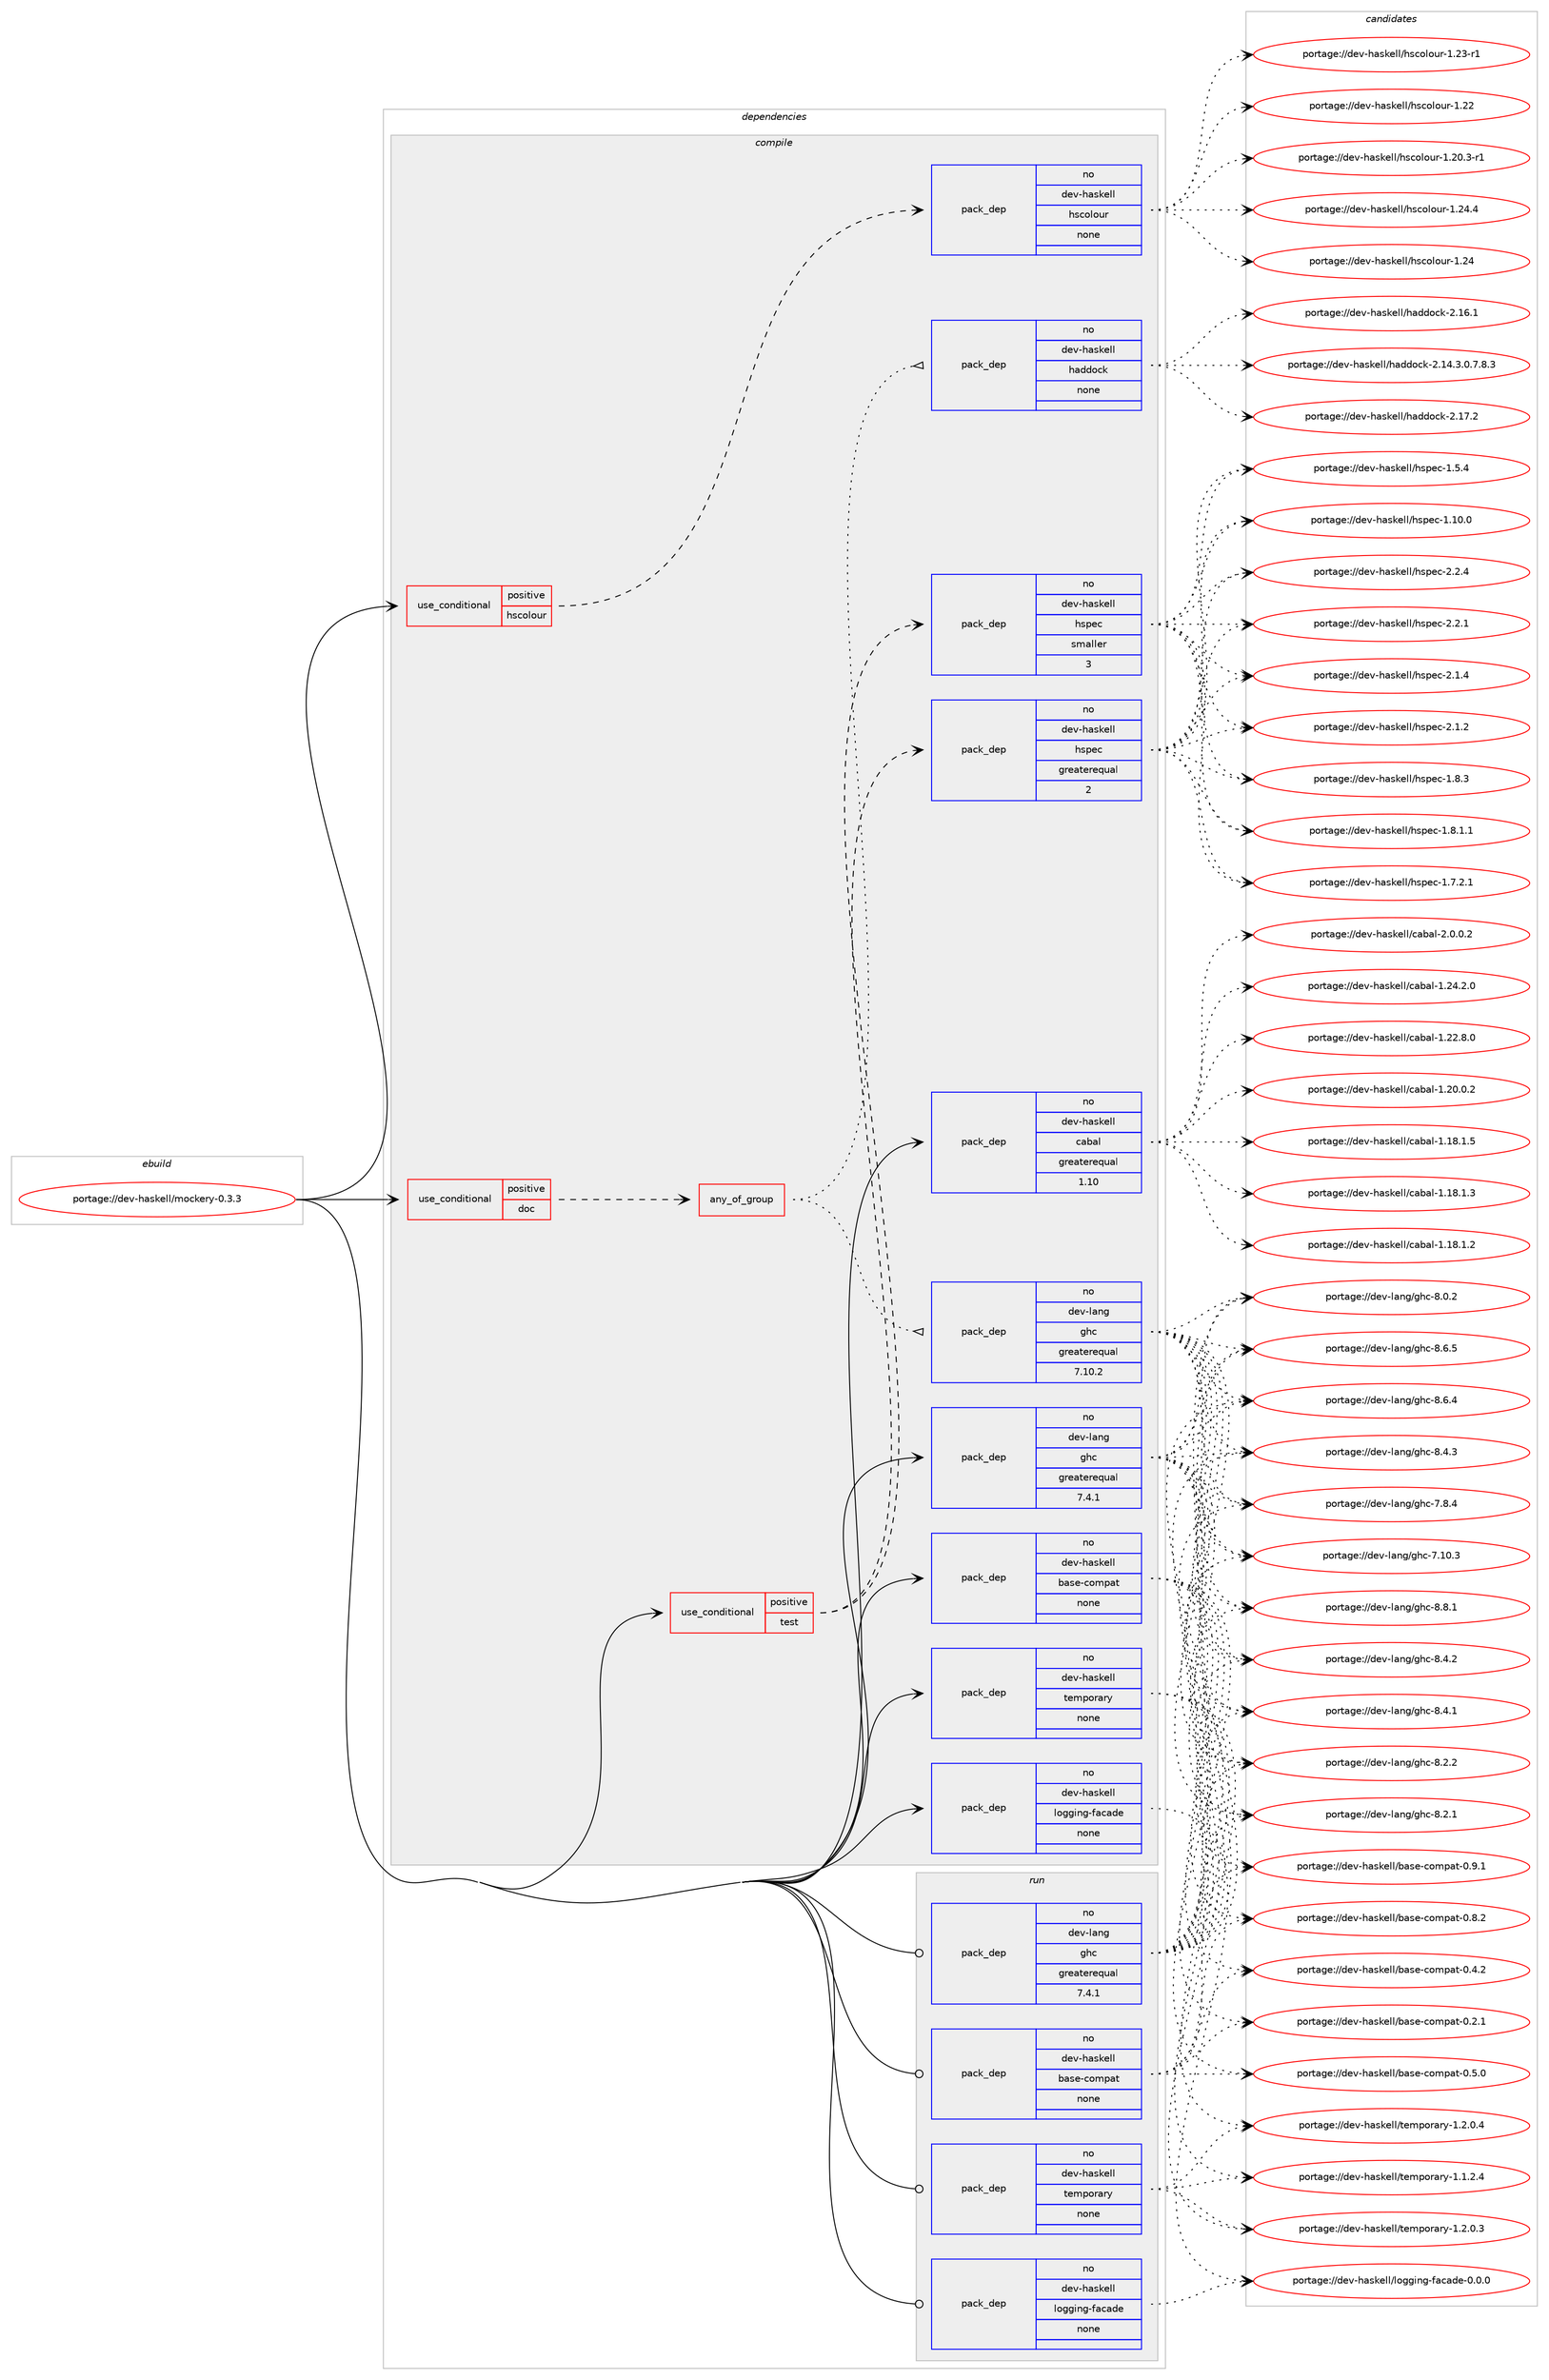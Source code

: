 digraph prolog {

# *************
# Graph options
# *************

newrank=true;
concentrate=true;
compound=true;
graph [rankdir=LR,fontname=Helvetica,fontsize=10,ranksep=1.5];#, ranksep=2.5, nodesep=0.2];
edge  [arrowhead=vee];
node  [fontname=Helvetica,fontsize=10];

# **********
# The ebuild
# **********

subgraph cluster_leftcol {
color=gray;
label=<<i>ebuild</i>>;
id [label="portage://dev-haskell/mockery-0.3.3", color=red, width=4, href="../dev-haskell/mockery-0.3.3.svg"];
}

# ****************
# The dependencies
# ****************

subgraph cluster_midcol {
color=gray;
label=<<i>dependencies</i>>;
subgraph cluster_compile {
fillcolor="#eeeeee";
style=filled;
label=<<i>compile</i>>;
subgraph cond132697 {
dependency552201 [label=<<TABLE BORDER="0" CELLBORDER="1" CELLSPACING="0" CELLPADDING="4"><TR><TD ROWSPAN="3" CELLPADDING="10">use_conditional</TD></TR><TR><TD>positive</TD></TR><TR><TD>doc</TD></TR></TABLE>>, shape=none, color=red];
subgraph any6069 {
dependency552202 [label=<<TABLE BORDER="0" CELLBORDER="1" CELLSPACING="0" CELLPADDING="4"><TR><TD CELLPADDING="10">any_of_group</TD></TR></TABLE>>, shape=none, color=red];subgraph pack413198 {
dependency552203 [label=<<TABLE BORDER="0" CELLBORDER="1" CELLSPACING="0" CELLPADDING="4" WIDTH="220"><TR><TD ROWSPAN="6" CELLPADDING="30">pack_dep</TD></TR><TR><TD WIDTH="110">no</TD></TR><TR><TD>dev-haskell</TD></TR><TR><TD>haddock</TD></TR><TR><TD>none</TD></TR><TR><TD></TD></TR></TABLE>>, shape=none, color=blue];
}
dependency552202:e -> dependency552203:w [weight=20,style="dotted",arrowhead="oinv"];
subgraph pack413199 {
dependency552204 [label=<<TABLE BORDER="0" CELLBORDER="1" CELLSPACING="0" CELLPADDING="4" WIDTH="220"><TR><TD ROWSPAN="6" CELLPADDING="30">pack_dep</TD></TR><TR><TD WIDTH="110">no</TD></TR><TR><TD>dev-lang</TD></TR><TR><TD>ghc</TD></TR><TR><TD>greaterequal</TD></TR><TR><TD>7.10.2</TD></TR></TABLE>>, shape=none, color=blue];
}
dependency552202:e -> dependency552204:w [weight=20,style="dotted",arrowhead="oinv"];
}
dependency552201:e -> dependency552202:w [weight=20,style="dashed",arrowhead="vee"];
}
id:e -> dependency552201:w [weight=20,style="solid",arrowhead="vee"];
subgraph cond132698 {
dependency552205 [label=<<TABLE BORDER="0" CELLBORDER="1" CELLSPACING="0" CELLPADDING="4"><TR><TD ROWSPAN="3" CELLPADDING="10">use_conditional</TD></TR><TR><TD>positive</TD></TR><TR><TD>hscolour</TD></TR></TABLE>>, shape=none, color=red];
subgraph pack413200 {
dependency552206 [label=<<TABLE BORDER="0" CELLBORDER="1" CELLSPACING="0" CELLPADDING="4" WIDTH="220"><TR><TD ROWSPAN="6" CELLPADDING="30">pack_dep</TD></TR><TR><TD WIDTH="110">no</TD></TR><TR><TD>dev-haskell</TD></TR><TR><TD>hscolour</TD></TR><TR><TD>none</TD></TR><TR><TD></TD></TR></TABLE>>, shape=none, color=blue];
}
dependency552205:e -> dependency552206:w [weight=20,style="dashed",arrowhead="vee"];
}
id:e -> dependency552205:w [weight=20,style="solid",arrowhead="vee"];
subgraph cond132699 {
dependency552207 [label=<<TABLE BORDER="0" CELLBORDER="1" CELLSPACING="0" CELLPADDING="4"><TR><TD ROWSPAN="3" CELLPADDING="10">use_conditional</TD></TR><TR><TD>positive</TD></TR><TR><TD>test</TD></TR></TABLE>>, shape=none, color=red];
subgraph pack413201 {
dependency552208 [label=<<TABLE BORDER="0" CELLBORDER="1" CELLSPACING="0" CELLPADDING="4" WIDTH="220"><TR><TD ROWSPAN="6" CELLPADDING="30">pack_dep</TD></TR><TR><TD WIDTH="110">no</TD></TR><TR><TD>dev-haskell</TD></TR><TR><TD>hspec</TD></TR><TR><TD>greaterequal</TD></TR><TR><TD>2</TD></TR></TABLE>>, shape=none, color=blue];
}
dependency552207:e -> dependency552208:w [weight=20,style="dashed",arrowhead="vee"];
subgraph pack413202 {
dependency552209 [label=<<TABLE BORDER="0" CELLBORDER="1" CELLSPACING="0" CELLPADDING="4" WIDTH="220"><TR><TD ROWSPAN="6" CELLPADDING="30">pack_dep</TD></TR><TR><TD WIDTH="110">no</TD></TR><TR><TD>dev-haskell</TD></TR><TR><TD>hspec</TD></TR><TR><TD>smaller</TD></TR><TR><TD>3</TD></TR></TABLE>>, shape=none, color=blue];
}
dependency552207:e -> dependency552209:w [weight=20,style="dashed",arrowhead="vee"];
}
id:e -> dependency552207:w [weight=20,style="solid",arrowhead="vee"];
subgraph pack413203 {
dependency552210 [label=<<TABLE BORDER="0" CELLBORDER="1" CELLSPACING="0" CELLPADDING="4" WIDTH="220"><TR><TD ROWSPAN="6" CELLPADDING="30">pack_dep</TD></TR><TR><TD WIDTH="110">no</TD></TR><TR><TD>dev-haskell</TD></TR><TR><TD>base-compat</TD></TR><TR><TD>none</TD></TR><TR><TD></TD></TR></TABLE>>, shape=none, color=blue];
}
id:e -> dependency552210:w [weight=20,style="solid",arrowhead="vee"];
subgraph pack413204 {
dependency552211 [label=<<TABLE BORDER="0" CELLBORDER="1" CELLSPACING="0" CELLPADDING="4" WIDTH="220"><TR><TD ROWSPAN="6" CELLPADDING="30">pack_dep</TD></TR><TR><TD WIDTH="110">no</TD></TR><TR><TD>dev-haskell</TD></TR><TR><TD>cabal</TD></TR><TR><TD>greaterequal</TD></TR><TR><TD>1.10</TD></TR></TABLE>>, shape=none, color=blue];
}
id:e -> dependency552211:w [weight=20,style="solid",arrowhead="vee"];
subgraph pack413205 {
dependency552212 [label=<<TABLE BORDER="0" CELLBORDER="1" CELLSPACING="0" CELLPADDING="4" WIDTH="220"><TR><TD ROWSPAN="6" CELLPADDING="30">pack_dep</TD></TR><TR><TD WIDTH="110">no</TD></TR><TR><TD>dev-haskell</TD></TR><TR><TD>logging-facade</TD></TR><TR><TD>none</TD></TR><TR><TD></TD></TR></TABLE>>, shape=none, color=blue];
}
id:e -> dependency552212:w [weight=20,style="solid",arrowhead="vee"];
subgraph pack413206 {
dependency552213 [label=<<TABLE BORDER="0" CELLBORDER="1" CELLSPACING="0" CELLPADDING="4" WIDTH="220"><TR><TD ROWSPAN="6" CELLPADDING="30">pack_dep</TD></TR><TR><TD WIDTH="110">no</TD></TR><TR><TD>dev-haskell</TD></TR><TR><TD>temporary</TD></TR><TR><TD>none</TD></TR><TR><TD></TD></TR></TABLE>>, shape=none, color=blue];
}
id:e -> dependency552213:w [weight=20,style="solid",arrowhead="vee"];
subgraph pack413207 {
dependency552214 [label=<<TABLE BORDER="0" CELLBORDER="1" CELLSPACING="0" CELLPADDING="4" WIDTH="220"><TR><TD ROWSPAN="6" CELLPADDING="30">pack_dep</TD></TR><TR><TD WIDTH="110">no</TD></TR><TR><TD>dev-lang</TD></TR><TR><TD>ghc</TD></TR><TR><TD>greaterequal</TD></TR><TR><TD>7.4.1</TD></TR></TABLE>>, shape=none, color=blue];
}
id:e -> dependency552214:w [weight=20,style="solid",arrowhead="vee"];
}
subgraph cluster_compileandrun {
fillcolor="#eeeeee";
style=filled;
label=<<i>compile and run</i>>;
}
subgraph cluster_run {
fillcolor="#eeeeee";
style=filled;
label=<<i>run</i>>;
subgraph pack413208 {
dependency552215 [label=<<TABLE BORDER="0" CELLBORDER="1" CELLSPACING="0" CELLPADDING="4" WIDTH="220"><TR><TD ROWSPAN="6" CELLPADDING="30">pack_dep</TD></TR><TR><TD WIDTH="110">no</TD></TR><TR><TD>dev-haskell</TD></TR><TR><TD>base-compat</TD></TR><TR><TD>none</TD></TR><TR><TD></TD></TR></TABLE>>, shape=none, color=blue];
}
id:e -> dependency552215:w [weight=20,style="solid",arrowhead="odot"];
subgraph pack413209 {
dependency552216 [label=<<TABLE BORDER="0" CELLBORDER="1" CELLSPACING="0" CELLPADDING="4" WIDTH="220"><TR><TD ROWSPAN="6" CELLPADDING="30">pack_dep</TD></TR><TR><TD WIDTH="110">no</TD></TR><TR><TD>dev-haskell</TD></TR><TR><TD>logging-facade</TD></TR><TR><TD>none</TD></TR><TR><TD></TD></TR></TABLE>>, shape=none, color=blue];
}
id:e -> dependency552216:w [weight=20,style="solid",arrowhead="odot"];
subgraph pack413210 {
dependency552217 [label=<<TABLE BORDER="0" CELLBORDER="1" CELLSPACING="0" CELLPADDING="4" WIDTH="220"><TR><TD ROWSPAN="6" CELLPADDING="30">pack_dep</TD></TR><TR><TD WIDTH="110">no</TD></TR><TR><TD>dev-haskell</TD></TR><TR><TD>temporary</TD></TR><TR><TD>none</TD></TR><TR><TD></TD></TR></TABLE>>, shape=none, color=blue];
}
id:e -> dependency552217:w [weight=20,style="solid",arrowhead="odot"];
subgraph pack413211 {
dependency552218 [label=<<TABLE BORDER="0" CELLBORDER="1" CELLSPACING="0" CELLPADDING="4" WIDTH="220"><TR><TD ROWSPAN="6" CELLPADDING="30">pack_dep</TD></TR><TR><TD WIDTH="110">no</TD></TR><TR><TD>dev-lang</TD></TR><TR><TD>ghc</TD></TR><TR><TD>greaterequal</TD></TR><TR><TD>7.4.1</TD></TR></TABLE>>, shape=none, color=blue];
}
id:e -> dependency552218:w [weight=20,style="solid",arrowhead="odot"];
}
}

# **************
# The candidates
# **************

subgraph cluster_choices {
rank=same;
color=gray;
label=<<i>candidates</i>>;

subgraph choice413198 {
color=black;
nodesep=1;
choice100101118451049711510710110810847104971001001119910745504649554650 [label="portage://dev-haskell/haddock-2.17.2", color=red, width=4,href="../dev-haskell/haddock-2.17.2.svg"];
choice100101118451049711510710110810847104971001001119910745504649544649 [label="portage://dev-haskell/haddock-2.16.1", color=red, width=4,href="../dev-haskell/haddock-2.16.1.svg"];
choice1001011184510497115107101108108471049710010011199107455046495246514648465546564651 [label="portage://dev-haskell/haddock-2.14.3.0.7.8.3", color=red, width=4,href="../dev-haskell/haddock-2.14.3.0.7.8.3.svg"];
dependency552203:e -> choice100101118451049711510710110810847104971001001119910745504649554650:w [style=dotted,weight="100"];
dependency552203:e -> choice100101118451049711510710110810847104971001001119910745504649544649:w [style=dotted,weight="100"];
dependency552203:e -> choice1001011184510497115107101108108471049710010011199107455046495246514648465546564651:w [style=dotted,weight="100"];
}
subgraph choice413199 {
color=black;
nodesep=1;
choice10010111845108971101034710310499455646564649 [label="portage://dev-lang/ghc-8.8.1", color=red, width=4,href="../dev-lang/ghc-8.8.1.svg"];
choice10010111845108971101034710310499455646544653 [label="portage://dev-lang/ghc-8.6.5", color=red, width=4,href="../dev-lang/ghc-8.6.5.svg"];
choice10010111845108971101034710310499455646544652 [label="portage://dev-lang/ghc-8.6.4", color=red, width=4,href="../dev-lang/ghc-8.6.4.svg"];
choice10010111845108971101034710310499455646524651 [label="portage://dev-lang/ghc-8.4.3", color=red, width=4,href="../dev-lang/ghc-8.4.3.svg"];
choice10010111845108971101034710310499455646524650 [label="portage://dev-lang/ghc-8.4.2", color=red, width=4,href="../dev-lang/ghc-8.4.2.svg"];
choice10010111845108971101034710310499455646524649 [label="portage://dev-lang/ghc-8.4.1", color=red, width=4,href="../dev-lang/ghc-8.4.1.svg"];
choice10010111845108971101034710310499455646504650 [label="portage://dev-lang/ghc-8.2.2", color=red, width=4,href="../dev-lang/ghc-8.2.2.svg"];
choice10010111845108971101034710310499455646504649 [label="portage://dev-lang/ghc-8.2.1", color=red, width=4,href="../dev-lang/ghc-8.2.1.svg"];
choice10010111845108971101034710310499455646484650 [label="portage://dev-lang/ghc-8.0.2", color=red, width=4,href="../dev-lang/ghc-8.0.2.svg"];
choice10010111845108971101034710310499455546564652 [label="portage://dev-lang/ghc-7.8.4", color=red, width=4,href="../dev-lang/ghc-7.8.4.svg"];
choice1001011184510897110103471031049945554649484651 [label="portage://dev-lang/ghc-7.10.3", color=red, width=4,href="../dev-lang/ghc-7.10.3.svg"];
dependency552204:e -> choice10010111845108971101034710310499455646564649:w [style=dotted,weight="100"];
dependency552204:e -> choice10010111845108971101034710310499455646544653:w [style=dotted,weight="100"];
dependency552204:e -> choice10010111845108971101034710310499455646544652:w [style=dotted,weight="100"];
dependency552204:e -> choice10010111845108971101034710310499455646524651:w [style=dotted,weight="100"];
dependency552204:e -> choice10010111845108971101034710310499455646524650:w [style=dotted,weight="100"];
dependency552204:e -> choice10010111845108971101034710310499455646524649:w [style=dotted,weight="100"];
dependency552204:e -> choice10010111845108971101034710310499455646504650:w [style=dotted,weight="100"];
dependency552204:e -> choice10010111845108971101034710310499455646504649:w [style=dotted,weight="100"];
dependency552204:e -> choice10010111845108971101034710310499455646484650:w [style=dotted,weight="100"];
dependency552204:e -> choice10010111845108971101034710310499455546564652:w [style=dotted,weight="100"];
dependency552204:e -> choice1001011184510897110103471031049945554649484651:w [style=dotted,weight="100"];
}
subgraph choice413200 {
color=black;
nodesep=1;
choice1001011184510497115107101108108471041159911110811111711445494650524652 [label="portage://dev-haskell/hscolour-1.24.4", color=red, width=4,href="../dev-haskell/hscolour-1.24.4.svg"];
choice100101118451049711510710110810847104115991111081111171144549465052 [label="portage://dev-haskell/hscolour-1.24", color=red, width=4,href="../dev-haskell/hscolour-1.24.svg"];
choice1001011184510497115107101108108471041159911110811111711445494650514511449 [label="portage://dev-haskell/hscolour-1.23-r1", color=red, width=4,href="../dev-haskell/hscolour-1.23-r1.svg"];
choice100101118451049711510710110810847104115991111081111171144549465050 [label="portage://dev-haskell/hscolour-1.22", color=red, width=4,href="../dev-haskell/hscolour-1.22.svg"];
choice10010111845104971151071011081084710411599111108111117114454946504846514511449 [label="portage://dev-haskell/hscolour-1.20.3-r1", color=red, width=4,href="../dev-haskell/hscolour-1.20.3-r1.svg"];
dependency552206:e -> choice1001011184510497115107101108108471041159911110811111711445494650524652:w [style=dotted,weight="100"];
dependency552206:e -> choice100101118451049711510710110810847104115991111081111171144549465052:w [style=dotted,weight="100"];
dependency552206:e -> choice1001011184510497115107101108108471041159911110811111711445494650514511449:w [style=dotted,weight="100"];
dependency552206:e -> choice100101118451049711510710110810847104115991111081111171144549465050:w [style=dotted,weight="100"];
dependency552206:e -> choice10010111845104971151071011081084710411599111108111117114454946504846514511449:w [style=dotted,weight="100"];
}
subgraph choice413201 {
color=black;
nodesep=1;
choice10010111845104971151071011081084710411511210199455046504652 [label="portage://dev-haskell/hspec-2.2.4", color=red, width=4,href="../dev-haskell/hspec-2.2.4.svg"];
choice10010111845104971151071011081084710411511210199455046504649 [label="portage://dev-haskell/hspec-2.2.1", color=red, width=4,href="../dev-haskell/hspec-2.2.1.svg"];
choice10010111845104971151071011081084710411511210199455046494652 [label="portage://dev-haskell/hspec-2.1.4", color=red, width=4,href="../dev-haskell/hspec-2.1.4.svg"];
choice10010111845104971151071011081084710411511210199455046494650 [label="portage://dev-haskell/hspec-2.1.2", color=red, width=4,href="../dev-haskell/hspec-2.1.2.svg"];
choice10010111845104971151071011081084710411511210199454946564651 [label="portage://dev-haskell/hspec-1.8.3", color=red, width=4,href="../dev-haskell/hspec-1.8.3.svg"];
choice100101118451049711510710110810847104115112101994549465646494649 [label="portage://dev-haskell/hspec-1.8.1.1", color=red, width=4,href="../dev-haskell/hspec-1.8.1.1.svg"];
choice100101118451049711510710110810847104115112101994549465546504649 [label="portage://dev-haskell/hspec-1.7.2.1", color=red, width=4,href="../dev-haskell/hspec-1.7.2.1.svg"];
choice10010111845104971151071011081084710411511210199454946534652 [label="portage://dev-haskell/hspec-1.5.4", color=red, width=4,href="../dev-haskell/hspec-1.5.4.svg"];
choice1001011184510497115107101108108471041151121019945494649484648 [label="portage://dev-haskell/hspec-1.10.0", color=red, width=4,href="../dev-haskell/hspec-1.10.0.svg"];
dependency552208:e -> choice10010111845104971151071011081084710411511210199455046504652:w [style=dotted,weight="100"];
dependency552208:e -> choice10010111845104971151071011081084710411511210199455046504649:w [style=dotted,weight="100"];
dependency552208:e -> choice10010111845104971151071011081084710411511210199455046494652:w [style=dotted,weight="100"];
dependency552208:e -> choice10010111845104971151071011081084710411511210199455046494650:w [style=dotted,weight="100"];
dependency552208:e -> choice10010111845104971151071011081084710411511210199454946564651:w [style=dotted,weight="100"];
dependency552208:e -> choice100101118451049711510710110810847104115112101994549465646494649:w [style=dotted,weight="100"];
dependency552208:e -> choice100101118451049711510710110810847104115112101994549465546504649:w [style=dotted,weight="100"];
dependency552208:e -> choice10010111845104971151071011081084710411511210199454946534652:w [style=dotted,weight="100"];
dependency552208:e -> choice1001011184510497115107101108108471041151121019945494649484648:w [style=dotted,weight="100"];
}
subgraph choice413202 {
color=black;
nodesep=1;
choice10010111845104971151071011081084710411511210199455046504652 [label="portage://dev-haskell/hspec-2.2.4", color=red, width=4,href="../dev-haskell/hspec-2.2.4.svg"];
choice10010111845104971151071011081084710411511210199455046504649 [label="portage://dev-haskell/hspec-2.2.1", color=red, width=4,href="../dev-haskell/hspec-2.2.1.svg"];
choice10010111845104971151071011081084710411511210199455046494652 [label="portage://dev-haskell/hspec-2.1.4", color=red, width=4,href="../dev-haskell/hspec-2.1.4.svg"];
choice10010111845104971151071011081084710411511210199455046494650 [label="portage://dev-haskell/hspec-2.1.2", color=red, width=4,href="../dev-haskell/hspec-2.1.2.svg"];
choice10010111845104971151071011081084710411511210199454946564651 [label="portage://dev-haskell/hspec-1.8.3", color=red, width=4,href="../dev-haskell/hspec-1.8.3.svg"];
choice100101118451049711510710110810847104115112101994549465646494649 [label="portage://dev-haskell/hspec-1.8.1.1", color=red, width=4,href="../dev-haskell/hspec-1.8.1.1.svg"];
choice100101118451049711510710110810847104115112101994549465546504649 [label="portage://dev-haskell/hspec-1.7.2.1", color=red, width=4,href="../dev-haskell/hspec-1.7.2.1.svg"];
choice10010111845104971151071011081084710411511210199454946534652 [label="portage://dev-haskell/hspec-1.5.4", color=red, width=4,href="../dev-haskell/hspec-1.5.4.svg"];
choice1001011184510497115107101108108471041151121019945494649484648 [label="portage://dev-haskell/hspec-1.10.0", color=red, width=4,href="../dev-haskell/hspec-1.10.0.svg"];
dependency552209:e -> choice10010111845104971151071011081084710411511210199455046504652:w [style=dotted,weight="100"];
dependency552209:e -> choice10010111845104971151071011081084710411511210199455046504649:w [style=dotted,weight="100"];
dependency552209:e -> choice10010111845104971151071011081084710411511210199455046494652:w [style=dotted,weight="100"];
dependency552209:e -> choice10010111845104971151071011081084710411511210199455046494650:w [style=dotted,weight="100"];
dependency552209:e -> choice10010111845104971151071011081084710411511210199454946564651:w [style=dotted,weight="100"];
dependency552209:e -> choice100101118451049711510710110810847104115112101994549465646494649:w [style=dotted,weight="100"];
dependency552209:e -> choice100101118451049711510710110810847104115112101994549465546504649:w [style=dotted,weight="100"];
dependency552209:e -> choice10010111845104971151071011081084710411511210199454946534652:w [style=dotted,weight="100"];
dependency552209:e -> choice1001011184510497115107101108108471041151121019945494649484648:w [style=dotted,weight="100"];
}
subgraph choice413203 {
color=black;
nodesep=1;
choice1001011184510497115107101108108479897115101459911110911297116454846574649 [label="portage://dev-haskell/base-compat-0.9.1", color=red, width=4,href="../dev-haskell/base-compat-0.9.1.svg"];
choice1001011184510497115107101108108479897115101459911110911297116454846564650 [label="portage://dev-haskell/base-compat-0.8.2", color=red, width=4,href="../dev-haskell/base-compat-0.8.2.svg"];
choice1001011184510497115107101108108479897115101459911110911297116454846534648 [label="portage://dev-haskell/base-compat-0.5.0", color=red, width=4,href="../dev-haskell/base-compat-0.5.0.svg"];
choice1001011184510497115107101108108479897115101459911110911297116454846524650 [label="portage://dev-haskell/base-compat-0.4.2", color=red, width=4,href="../dev-haskell/base-compat-0.4.2.svg"];
choice1001011184510497115107101108108479897115101459911110911297116454846504649 [label="portage://dev-haskell/base-compat-0.2.1", color=red, width=4,href="../dev-haskell/base-compat-0.2.1.svg"];
dependency552210:e -> choice1001011184510497115107101108108479897115101459911110911297116454846574649:w [style=dotted,weight="100"];
dependency552210:e -> choice1001011184510497115107101108108479897115101459911110911297116454846564650:w [style=dotted,weight="100"];
dependency552210:e -> choice1001011184510497115107101108108479897115101459911110911297116454846534648:w [style=dotted,weight="100"];
dependency552210:e -> choice1001011184510497115107101108108479897115101459911110911297116454846524650:w [style=dotted,weight="100"];
dependency552210:e -> choice1001011184510497115107101108108479897115101459911110911297116454846504649:w [style=dotted,weight="100"];
}
subgraph choice413204 {
color=black;
nodesep=1;
choice100101118451049711510710110810847999798971084550464846484650 [label="portage://dev-haskell/cabal-2.0.0.2", color=red, width=4,href="../dev-haskell/cabal-2.0.0.2.svg"];
choice10010111845104971151071011081084799979897108454946505246504648 [label="portage://dev-haskell/cabal-1.24.2.0", color=red, width=4,href="../dev-haskell/cabal-1.24.2.0.svg"];
choice10010111845104971151071011081084799979897108454946505046564648 [label="portage://dev-haskell/cabal-1.22.8.0", color=red, width=4,href="../dev-haskell/cabal-1.22.8.0.svg"];
choice10010111845104971151071011081084799979897108454946504846484650 [label="portage://dev-haskell/cabal-1.20.0.2", color=red, width=4,href="../dev-haskell/cabal-1.20.0.2.svg"];
choice10010111845104971151071011081084799979897108454946495646494653 [label="portage://dev-haskell/cabal-1.18.1.5", color=red, width=4,href="../dev-haskell/cabal-1.18.1.5.svg"];
choice10010111845104971151071011081084799979897108454946495646494651 [label="portage://dev-haskell/cabal-1.18.1.3", color=red, width=4,href="../dev-haskell/cabal-1.18.1.3.svg"];
choice10010111845104971151071011081084799979897108454946495646494650 [label="portage://dev-haskell/cabal-1.18.1.2", color=red, width=4,href="../dev-haskell/cabal-1.18.1.2.svg"];
dependency552211:e -> choice100101118451049711510710110810847999798971084550464846484650:w [style=dotted,weight="100"];
dependency552211:e -> choice10010111845104971151071011081084799979897108454946505246504648:w [style=dotted,weight="100"];
dependency552211:e -> choice10010111845104971151071011081084799979897108454946505046564648:w [style=dotted,weight="100"];
dependency552211:e -> choice10010111845104971151071011081084799979897108454946504846484650:w [style=dotted,weight="100"];
dependency552211:e -> choice10010111845104971151071011081084799979897108454946495646494653:w [style=dotted,weight="100"];
dependency552211:e -> choice10010111845104971151071011081084799979897108454946495646494651:w [style=dotted,weight="100"];
dependency552211:e -> choice10010111845104971151071011081084799979897108454946495646494650:w [style=dotted,weight="100"];
}
subgraph choice413205 {
color=black;
nodesep=1;
choice10010111845104971151071011081084710811110310310511010345102979997100101454846484648 [label="portage://dev-haskell/logging-facade-0.0.0", color=red, width=4,href="../dev-haskell/logging-facade-0.0.0.svg"];
dependency552212:e -> choice10010111845104971151071011081084710811110310310511010345102979997100101454846484648:w [style=dotted,weight="100"];
}
subgraph choice413206 {
color=black;
nodesep=1;
choice100101118451049711510710110810847116101109112111114971141214549465046484652 [label="portage://dev-haskell/temporary-1.2.0.4", color=red, width=4,href="../dev-haskell/temporary-1.2.0.4.svg"];
choice100101118451049711510710110810847116101109112111114971141214549465046484651 [label="portage://dev-haskell/temporary-1.2.0.3", color=red, width=4,href="../dev-haskell/temporary-1.2.0.3.svg"];
choice100101118451049711510710110810847116101109112111114971141214549464946504652 [label="portage://dev-haskell/temporary-1.1.2.4", color=red, width=4,href="../dev-haskell/temporary-1.1.2.4.svg"];
dependency552213:e -> choice100101118451049711510710110810847116101109112111114971141214549465046484652:w [style=dotted,weight="100"];
dependency552213:e -> choice100101118451049711510710110810847116101109112111114971141214549465046484651:w [style=dotted,weight="100"];
dependency552213:e -> choice100101118451049711510710110810847116101109112111114971141214549464946504652:w [style=dotted,weight="100"];
}
subgraph choice413207 {
color=black;
nodesep=1;
choice10010111845108971101034710310499455646564649 [label="portage://dev-lang/ghc-8.8.1", color=red, width=4,href="../dev-lang/ghc-8.8.1.svg"];
choice10010111845108971101034710310499455646544653 [label="portage://dev-lang/ghc-8.6.5", color=red, width=4,href="../dev-lang/ghc-8.6.5.svg"];
choice10010111845108971101034710310499455646544652 [label="portage://dev-lang/ghc-8.6.4", color=red, width=4,href="../dev-lang/ghc-8.6.4.svg"];
choice10010111845108971101034710310499455646524651 [label="portage://dev-lang/ghc-8.4.3", color=red, width=4,href="../dev-lang/ghc-8.4.3.svg"];
choice10010111845108971101034710310499455646524650 [label="portage://dev-lang/ghc-8.4.2", color=red, width=4,href="../dev-lang/ghc-8.4.2.svg"];
choice10010111845108971101034710310499455646524649 [label="portage://dev-lang/ghc-8.4.1", color=red, width=4,href="../dev-lang/ghc-8.4.1.svg"];
choice10010111845108971101034710310499455646504650 [label="portage://dev-lang/ghc-8.2.2", color=red, width=4,href="../dev-lang/ghc-8.2.2.svg"];
choice10010111845108971101034710310499455646504649 [label="portage://dev-lang/ghc-8.2.1", color=red, width=4,href="../dev-lang/ghc-8.2.1.svg"];
choice10010111845108971101034710310499455646484650 [label="portage://dev-lang/ghc-8.0.2", color=red, width=4,href="../dev-lang/ghc-8.0.2.svg"];
choice10010111845108971101034710310499455546564652 [label="portage://dev-lang/ghc-7.8.4", color=red, width=4,href="../dev-lang/ghc-7.8.4.svg"];
choice1001011184510897110103471031049945554649484651 [label="portage://dev-lang/ghc-7.10.3", color=red, width=4,href="../dev-lang/ghc-7.10.3.svg"];
dependency552214:e -> choice10010111845108971101034710310499455646564649:w [style=dotted,weight="100"];
dependency552214:e -> choice10010111845108971101034710310499455646544653:w [style=dotted,weight="100"];
dependency552214:e -> choice10010111845108971101034710310499455646544652:w [style=dotted,weight="100"];
dependency552214:e -> choice10010111845108971101034710310499455646524651:w [style=dotted,weight="100"];
dependency552214:e -> choice10010111845108971101034710310499455646524650:w [style=dotted,weight="100"];
dependency552214:e -> choice10010111845108971101034710310499455646524649:w [style=dotted,weight="100"];
dependency552214:e -> choice10010111845108971101034710310499455646504650:w [style=dotted,weight="100"];
dependency552214:e -> choice10010111845108971101034710310499455646504649:w [style=dotted,weight="100"];
dependency552214:e -> choice10010111845108971101034710310499455646484650:w [style=dotted,weight="100"];
dependency552214:e -> choice10010111845108971101034710310499455546564652:w [style=dotted,weight="100"];
dependency552214:e -> choice1001011184510897110103471031049945554649484651:w [style=dotted,weight="100"];
}
subgraph choice413208 {
color=black;
nodesep=1;
choice1001011184510497115107101108108479897115101459911110911297116454846574649 [label="portage://dev-haskell/base-compat-0.9.1", color=red, width=4,href="../dev-haskell/base-compat-0.9.1.svg"];
choice1001011184510497115107101108108479897115101459911110911297116454846564650 [label="portage://dev-haskell/base-compat-0.8.2", color=red, width=4,href="../dev-haskell/base-compat-0.8.2.svg"];
choice1001011184510497115107101108108479897115101459911110911297116454846534648 [label="portage://dev-haskell/base-compat-0.5.0", color=red, width=4,href="../dev-haskell/base-compat-0.5.0.svg"];
choice1001011184510497115107101108108479897115101459911110911297116454846524650 [label="portage://dev-haskell/base-compat-0.4.2", color=red, width=4,href="../dev-haskell/base-compat-0.4.2.svg"];
choice1001011184510497115107101108108479897115101459911110911297116454846504649 [label="portage://dev-haskell/base-compat-0.2.1", color=red, width=4,href="../dev-haskell/base-compat-0.2.1.svg"];
dependency552215:e -> choice1001011184510497115107101108108479897115101459911110911297116454846574649:w [style=dotted,weight="100"];
dependency552215:e -> choice1001011184510497115107101108108479897115101459911110911297116454846564650:w [style=dotted,weight="100"];
dependency552215:e -> choice1001011184510497115107101108108479897115101459911110911297116454846534648:w [style=dotted,weight="100"];
dependency552215:e -> choice1001011184510497115107101108108479897115101459911110911297116454846524650:w [style=dotted,weight="100"];
dependency552215:e -> choice1001011184510497115107101108108479897115101459911110911297116454846504649:w [style=dotted,weight="100"];
}
subgraph choice413209 {
color=black;
nodesep=1;
choice10010111845104971151071011081084710811110310310511010345102979997100101454846484648 [label="portage://dev-haskell/logging-facade-0.0.0", color=red, width=4,href="../dev-haskell/logging-facade-0.0.0.svg"];
dependency552216:e -> choice10010111845104971151071011081084710811110310310511010345102979997100101454846484648:w [style=dotted,weight="100"];
}
subgraph choice413210 {
color=black;
nodesep=1;
choice100101118451049711510710110810847116101109112111114971141214549465046484652 [label="portage://dev-haskell/temporary-1.2.0.4", color=red, width=4,href="../dev-haskell/temporary-1.2.0.4.svg"];
choice100101118451049711510710110810847116101109112111114971141214549465046484651 [label="portage://dev-haskell/temporary-1.2.0.3", color=red, width=4,href="../dev-haskell/temporary-1.2.0.3.svg"];
choice100101118451049711510710110810847116101109112111114971141214549464946504652 [label="portage://dev-haskell/temporary-1.1.2.4", color=red, width=4,href="../dev-haskell/temporary-1.1.2.4.svg"];
dependency552217:e -> choice100101118451049711510710110810847116101109112111114971141214549465046484652:w [style=dotted,weight="100"];
dependency552217:e -> choice100101118451049711510710110810847116101109112111114971141214549465046484651:w [style=dotted,weight="100"];
dependency552217:e -> choice100101118451049711510710110810847116101109112111114971141214549464946504652:w [style=dotted,weight="100"];
}
subgraph choice413211 {
color=black;
nodesep=1;
choice10010111845108971101034710310499455646564649 [label="portage://dev-lang/ghc-8.8.1", color=red, width=4,href="../dev-lang/ghc-8.8.1.svg"];
choice10010111845108971101034710310499455646544653 [label="portage://dev-lang/ghc-8.6.5", color=red, width=4,href="../dev-lang/ghc-8.6.5.svg"];
choice10010111845108971101034710310499455646544652 [label="portage://dev-lang/ghc-8.6.4", color=red, width=4,href="../dev-lang/ghc-8.6.4.svg"];
choice10010111845108971101034710310499455646524651 [label="portage://dev-lang/ghc-8.4.3", color=red, width=4,href="../dev-lang/ghc-8.4.3.svg"];
choice10010111845108971101034710310499455646524650 [label="portage://dev-lang/ghc-8.4.2", color=red, width=4,href="../dev-lang/ghc-8.4.2.svg"];
choice10010111845108971101034710310499455646524649 [label="portage://dev-lang/ghc-8.4.1", color=red, width=4,href="../dev-lang/ghc-8.4.1.svg"];
choice10010111845108971101034710310499455646504650 [label="portage://dev-lang/ghc-8.2.2", color=red, width=4,href="../dev-lang/ghc-8.2.2.svg"];
choice10010111845108971101034710310499455646504649 [label="portage://dev-lang/ghc-8.2.1", color=red, width=4,href="../dev-lang/ghc-8.2.1.svg"];
choice10010111845108971101034710310499455646484650 [label="portage://dev-lang/ghc-8.0.2", color=red, width=4,href="../dev-lang/ghc-8.0.2.svg"];
choice10010111845108971101034710310499455546564652 [label="portage://dev-lang/ghc-7.8.4", color=red, width=4,href="../dev-lang/ghc-7.8.4.svg"];
choice1001011184510897110103471031049945554649484651 [label="portage://dev-lang/ghc-7.10.3", color=red, width=4,href="../dev-lang/ghc-7.10.3.svg"];
dependency552218:e -> choice10010111845108971101034710310499455646564649:w [style=dotted,weight="100"];
dependency552218:e -> choice10010111845108971101034710310499455646544653:w [style=dotted,weight="100"];
dependency552218:e -> choice10010111845108971101034710310499455646544652:w [style=dotted,weight="100"];
dependency552218:e -> choice10010111845108971101034710310499455646524651:w [style=dotted,weight="100"];
dependency552218:e -> choice10010111845108971101034710310499455646524650:w [style=dotted,weight="100"];
dependency552218:e -> choice10010111845108971101034710310499455646524649:w [style=dotted,weight="100"];
dependency552218:e -> choice10010111845108971101034710310499455646504650:w [style=dotted,weight="100"];
dependency552218:e -> choice10010111845108971101034710310499455646504649:w [style=dotted,weight="100"];
dependency552218:e -> choice10010111845108971101034710310499455646484650:w [style=dotted,weight="100"];
dependency552218:e -> choice10010111845108971101034710310499455546564652:w [style=dotted,weight="100"];
dependency552218:e -> choice1001011184510897110103471031049945554649484651:w [style=dotted,weight="100"];
}
}

}
